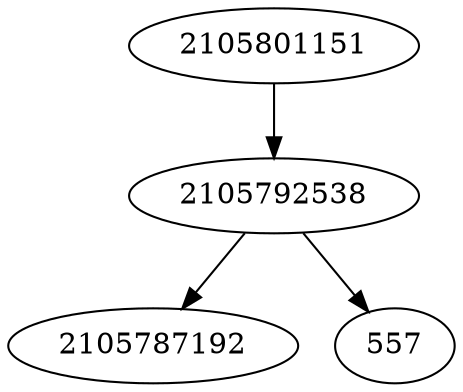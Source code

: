 strict digraph  {
2105787192;
2105792538;
557;
2105801151;
2105792538 -> 2105787192;
2105792538 -> 557;
2105801151 -> 2105792538;
}
